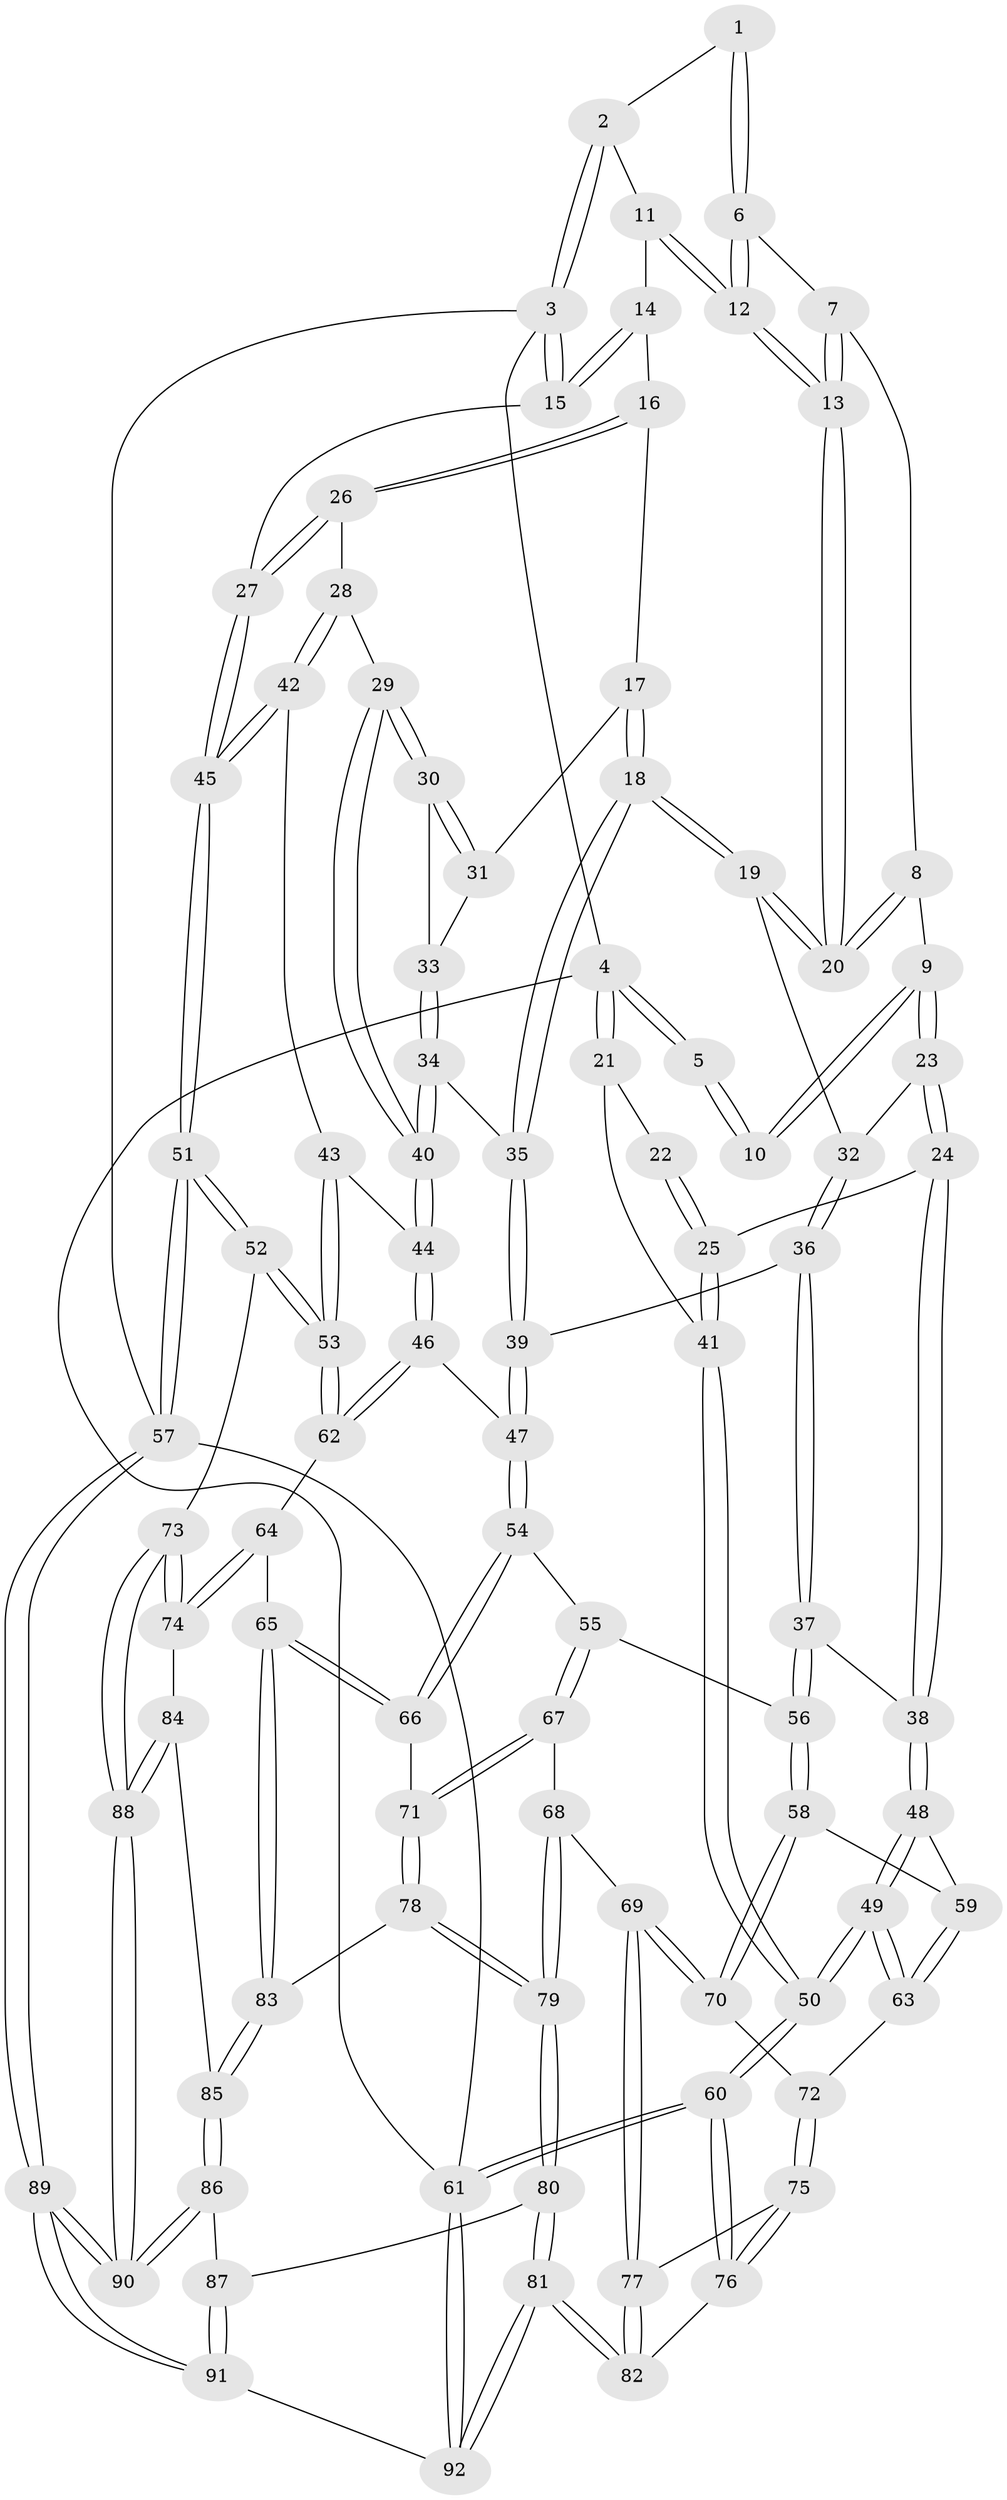 // coarse degree distribution, {5: 0.2777777777777778, 4: 0.3888888888888889, 2: 0.027777777777777776, 6: 0.08333333333333333, 9: 0.027777777777777776, 3: 0.19444444444444445}
// Generated by graph-tools (version 1.1) at 2025/21/03/04/25 18:21:04]
// undirected, 92 vertices, 227 edges
graph export_dot {
graph [start="1"]
  node [color=gray90,style=filled];
  1 [pos="+0.44016796002089936+0"];
  2 [pos="+0.70012406963614+0"];
  3 [pos="+1+0"];
  4 [pos="+0+0"];
  5 [pos="+0.27763077441050577+0"];
  6 [pos="+0.4457175135653634+0"];
  7 [pos="+0.44421645081389705+0"];
  8 [pos="+0.36082090567909+0.13857257916435048"];
  9 [pos="+0.2816973056225211+0.2048940555552877"];
  10 [pos="+0.20062401944976402+0.12294533244110839"];
  11 [pos="+0.7074908902572908+0.10981814109908276"];
  12 [pos="+0.6859157893582685+0.12230407599939705"];
  13 [pos="+0.5852608705306391+0.2258410608675705"];
  14 [pos="+0.7353093413729305+0.12222811016646752"];
  15 [pos="+1+0"];
  16 [pos="+0.8130834720660132+0.23048125551495305"];
  17 [pos="+0.7639629164821149+0.276755216004496"];
  18 [pos="+0.6330815785699536+0.3330843182304649"];
  19 [pos="+0.5737696555189502+0.2740893599057822"];
  20 [pos="+0.5737840137870996+0.2671417962605939"];
  21 [pos="+0+0"];
  22 [pos="+0.17145877365184492+0.1202004743988141"];
  23 [pos="+0.281210038578887+0.2124880483884158"];
  24 [pos="+0.1724631537769823+0.36912168674518925"];
  25 [pos="+0+0.34196354757423025"];
  26 [pos="+1+0.27006199421620014"];
  27 [pos="+1+0.2013198228247543"];
  28 [pos="+0.9505071589955285+0.3753360008965248"];
  29 [pos="+0.8770635458599606+0.39571060625336635"];
  30 [pos="+0.870090511889916+0.39355172219947804"];
  31 [pos="+0.7890504528149612+0.33564169632929924"];
  32 [pos="+0.44950510062218535+0.3374594315262192"];
  33 [pos="+0.753618910358684+0.3846073577084401"];
  34 [pos="+0.6740820556618107+0.40182903835184264"];
  35 [pos="+0.6529183767286588+0.3981196824479604"];
  36 [pos="+0.4155841734434318+0.4343379211593041"];
  37 [pos="+0.3935811013443641+0.46590518802034686"];
  38 [pos="+0.20026263584042747+0.4128706669500173"];
  39 [pos="+0.6323059657942093+0.4616190396509694"];
  40 [pos="+0.7994008157619961+0.4717955961292779"];
  41 [pos="+0+0.3388706661042285"];
  42 [pos="+0.9314319795601462+0.4766664186054404"];
  43 [pos="+0.9269306119577374+0.49465797957232593"];
  44 [pos="+0.7979590031964613+0.5517645670589625"];
  45 [pos="+1+0.6779005671860018"];
  46 [pos="+0.7963505356995529+0.5553166900729789"];
  47 [pos="+0.6294932292744638+0.5297768956001809"];
  48 [pos="+0.18616830371421303+0.5281792074522677"];
  49 [pos="+0+0.6573157536701505"];
  50 [pos="+0+0.6594207323856616"];
  51 [pos="+1+0.7103338386924619"];
  52 [pos="+0.9959681934454409+0.6726695515231086"];
  53 [pos="+0.9681007450461903+0.6597583415754963"];
  54 [pos="+0.615657181380147+0.5522698467648409"];
  55 [pos="+0.43421333597667633+0.5613048012472109"];
  56 [pos="+0.4037466553006223+0.5067673183074362"];
  57 [pos="+1+1"];
  58 [pos="+0.22937035202982228+0.6050659504258286"];
  59 [pos="+0.20112382515875166+0.559449340915143"];
  60 [pos="+0+0.9491029708502715"];
  61 [pos="+0+1"];
  62 [pos="+0.8307754650084976+0.6578821010230985"];
  63 [pos="+0.06575709278911541+0.6823599097083154"];
  64 [pos="+0.8211428788826243+0.6670981029472507"];
  65 [pos="+0.6677118552702325+0.6935322327273081"];
  66 [pos="+0.623898194701372+0.6039039219729831"];
  67 [pos="+0.4186736511328043+0.6348089888240303"];
  68 [pos="+0.30418752239636326+0.6921068868677736"];
  69 [pos="+0.295191861801803+0.6921378979438793"];
  70 [pos="+0.2404437805723013+0.66046177085664"];
  71 [pos="+0.47627903743562705+0.707966945112096"];
  72 [pos="+0.16092841428169086+0.7055557029853762"];
  73 [pos="+0.875899227678087+0.8408520785995562"];
  74 [pos="+0.814625021208144+0.7803715985913979"];
  75 [pos="+0.16423255161200342+0.7876883682426169"];
  76 [pos="+0.09986747012136371+0.8739845655580488"];
  77 [pos="+0.2586633134992192+0.8120377011073501"];
  78 [pos="+0.4874736978619148+0.7406023366712398"];
  79 [pos="+0.4309735917939737+0.8747280059489195"];
  80 [pos="+0.4225406233252496+1"];
  81 [pos="+0.40111497668875656+1"];
  82 [pos="+0.31199114730798894+0.9591341503996806"];
  83 [pos="+0.6442563262914471+0.7525381402658924"];
  84 [pos="+0.745113831745132+0.8202372491809075"];
  85 [pos="+0.6649170889568874+0.8355556573123977"];
  86 [pos="+0.6625737784679332+0.8433183914268293"];
  87 [pos="+0.6584834869408366+0.8502820389879825"];
  88 [pos="+0.9062672658595792+0.9732109514329053"];
  89 [pos="+1+1"];
  90 [pos="+0.9100889492355968+0.9837534136096302"];
  91 [pos="+0.8463658974673174+1"];
  92 [pos="+0.402646551034802+1"];
  1 -- 2;
  1 -- 6;
  1 -- 6;
  2 -- 3;
  2 -- 3;
  2 -- 11;
  3 -- 4;
  3 -- 15;
  3 -- 15;
  3 -- 57;
  4 -- 5;
  4 -- 5;
  4 -- 21;
  4 -- 21;
  4 -- 61;
  5 -- 10;
  5 -- 10;
  6 -- 7;
  6 -- 12;
  6 -- 12;
  7 -- 8;
  7 -- 13;
  7 -- 13;
  8 -- 9;
  8 -- 20;
  8 -- 20;
  9 -- 10;
  9 -- 10;
  9 -- 23;
  9 -- 23;
  11 -- 12;
  11 -- 12;
  11 -- 14;
  12 -- 13;
  12 -- 13;
  13 -- 20;
  13 -- 20;
  14 -- 15;
  14 -- 15;
  14 -- 16;
  15 -- 27;
  16 -- 17;
  16 -- 26;
  16 -- 26;
  17 -- 18;
  17 -- 18;
  17 -- 31;
  18 -- 19;
  18 -- 19;
  18 -- 35;
  18 -- 35;
  19 -- 20;
  19 -- 20;
  19 -- 32;
  21 -- 22;
  21 -- 41;
  22 -- 25;
  22 -- 25;
  23 -- 24;
  23 -- 24;
  23 -- 32;
  24 -- 25;
  24 -- 38;
  24 -- 38;
  25 -- 41;
  25 -- 41;
  26 -- 27;
  26 -- 27;
  26 -- 28;
  27 -- 45;
  27 -- 45;
  28 -- 29;
  28 -- 42;
  28 -- 42;
  29 -- 30;
  29 -- 30;
  29 -- 40;
  29 -- 40;
  30 -- 31;
  30 -- 31;
  30 -- 33;
  31 -- 33;
  32 -- 36;
  32 -- 36;
  33 -- 34;
  33 -- 34;
  34 -- 35;
  34 -- 40;
  34 -- 40;
  35 -- 39;
  35 -- 39;
  36 -- 37;
  36 -- 37;
  36 -- 39;
  37 -- 38;
  37 -- 56;
  37 -- 56;
  38 -- 48;
  38 -- 48;
  39 -- 47;
  39 -- 47;
  40 -- 44;
  40 -- 44;
  41 -- 50;
  41 -- 50;
  42 -- 43;
  42 -- 45;
  42 -- 45;
  43 -- 44;
  43 -- 53;
  43 -- 53;
  44 -- 46;
  44 -- 46;
  45 -- 51;
  45 -- 51;
  46 -- 47;
  46 -- 62;
  46 -- 62;
  47 -- 54;
  47 -- 54;
  48 -- 49;
  48 -- 49;
  48 -- 59;
  49 -- 50;
  49 -- 50;
  49 -- 63;
  49 -- 63;
  50 -- 60;
  50 -- 60;
  51 -- 52;
  51 -- 52;
  51 -- 57;
  51 -- 57;
  52 -- 53;
  52 -- 53;
  52 -- 73;
  53 -- 62;
  53 -- 62;
  54 -- 55;
  54 -- 66;
  54 -- 66;
  55 -- 56;
  55 -- 67;
  55 -- 67;
  56 -- 58;
  56 -- 58;
  57 -- 89;
  57 -- 89;
  57 -- 61;
  58 -- 59;
  58 -- 70;
  58 -- 70;
  59 -- 63;
  59 -- 63;
  60 -- 61;
  60 -- 61;
  60 -- 76;
  60 -- 76;
  61 -- 92;
  61 -- 92;
  62 -- 64;
  63 -- 72;
  64 -- 65;
  64 -- 74;
  64 -- 74;
  65 -- 66;
  65 -- 66;
  65 -- 83;
  65 -- 83;
  66 -- 71;
  67 -- 68;
  67 -- 71;
  67 -- 71;
  68 -- 69;
  68 -- 79;
  68 -- 79;
  69 -- 70;
  69 -- 70;
  69 -- 77;
  69 -- 77;
  70 -- 72;
  71 -- 78;
  71 -- 78;
  72 -- 75;
  72 -- 75;
  73 -- 74;
  73 -- 74;
  73 -- 88;
  73 -- 88;
  74 -- 84;
  75 -- 76;
  75 -- 76;
  75 -- 77;
  76 -- 82;
  77 -- 82;
  77 -- 82;
  78 -- 79;
  78 -- 79;
  78 -- 83;
  79 -- 80;
  79 -- 80;
  80 -- 81;
  80 -- 81;
  80 -- 87;
  81 -- 82;
  81 -- 82;
  81 -- 92;
  81 -- 92;
  83 -- 85;
  83 -- 85;
  84 -- 85;
  84 -- 88;
  84 -- 88;
  85 -- 86;
  85 -- 86;
  86 -- 87;
  86 -- 90;
  86 -- 90;
  87 -- 91;
  87 -- 91;
  88 -- 90;
  88 -- 90;
  89 -- 90;
  89 -- 90;
  89 -- 91;
  89 -- 91;
  91 -- 92;
}
